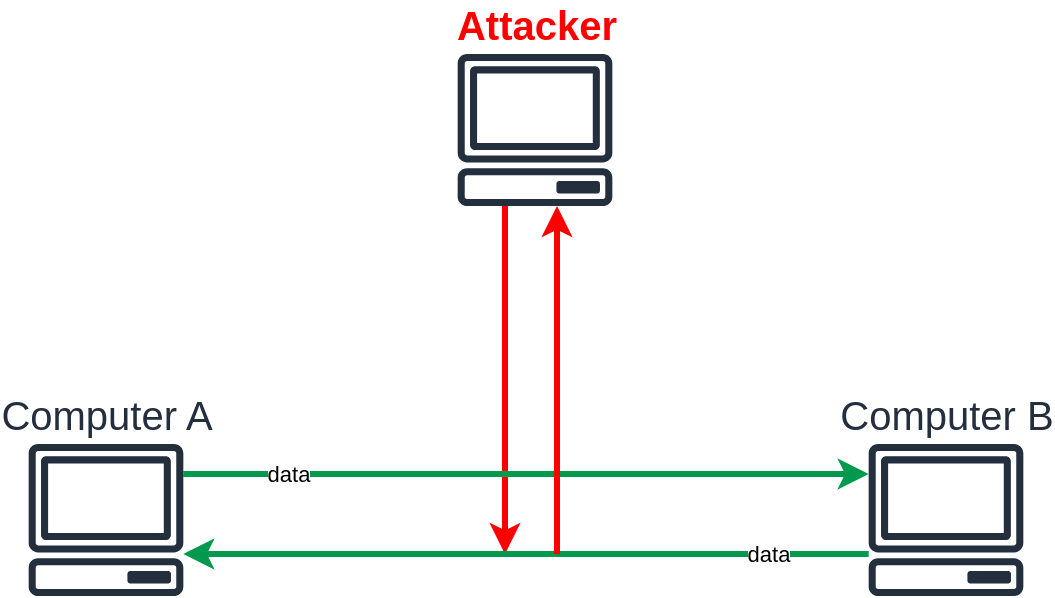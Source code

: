 <mxfile version="21.5.1" type="device">
  <diagram name="Page-1" id="9uodVBw46uwe-olfM1Yn">
    <mxGraphModel dx="1084" dy="1184" grid="1" gridSize="10" guides="1" tooltips="1" connect="1" arrows="1" fold="1" page="1" pageScale="1" pageWidth="827" pageHeight="1169" math="0" shadow="0">
      <root>
        <mxCell id="0" />
        <mxCell id="1" parent="0" />
        <mxCell id="CyXUGZc75xwbRx9VXkU0-19" style="edgeStyle=orthogonalEdgeStyle;rounded=0;orthogonalLoop=1;jettySize=auto;html=1;strokeWidth=3;strokeColor=#FF0000;" edge="1" parent="1">
          <mxGeometry relative="1" as="geometry">
            <mxPoint x="398.5" y="410" as="targetPoint" />
            <mxPoint x="398.5" y="236" as="sourcePoint" />
          </mxGeometry>
        </mxCell>
        <mxCell id="CyXUGZc75xwbRx9VXkU0-2" value="Attacker" style="sketch=0;outlineConnect=0;fontColor=#FF0000;gradientColor=none;fillColor=#232F3D;strokeColor=none;dashed=0;verticalLabelPosition=top;verticalAlign=bottom;align=center;html=1;fontSize=20;fontStyle=1;aspect=fixed;pointerEvents=1;shape=mxgraph.aws4.client;labelPosition=center;" vertex="1" parent="1">
          <mxGeometry x="374.5" y="160" width="78" height="76" as="geometry" />
        </mxCell>
        <mxCell id="CyXUGZc75xwbRx9VXkU0-18" value="data" style="edgeStyle=orthogonalEdgeStyle;rounded=0;orthogonalLoop=1;jettySize=auto;html=1;strokeColor=#00994D;strokeWidth=3;" edge="1" parent="1" source="CyXUGZc75xwbRx9VXkU0-12" target="CyXUGZc75xwbRx9VXkU0-16">
          <mxGeometry x="-0.706" relative="1" as="geometry">
            <Array as="points">
              <mxPoint x="410" y="410" />
              <mxPoint x="410" y="410" />
            </Array>
            <mxPoint as="offset" />
          </mxGeometry>
        </mxCell>
        <mxCell id="CyXUGZc75xwbRx9VXkU0-12" value="Computer B" style="sketch=0;outlineConnect=0;fontColor=#232F3E;gradientColor=none;fillColor=#232F3D;strokeColor=none;dashed=0;verticalLabelPosition=top;verticalAlign=bottom;align=center;html=1;fontSize=20;fontStyle=0;aspect=fixed;pointerEvents=1;shape=mxgraph.aws4.client;labelPosition=center;" vertex="1" parent="1">
          <mxGeometry x="580" y="355" width="78" height="76" as="geometry" />
        </mxCell>
        <mxCell id="CyXUGZc75xwbRx9VXkU0-17" value="data" style="edgeStyle=orthogonalEdgeStyle;rounded=0;orthogonalLoop=1;jettySize=auto;html=1;strokeColor=#00994D;strokeWidth=3;" edge="1" parent="1" source="CyXUGZc75xwbRx9VXkU0-16" target="CyXUGZc75xwbRx9VXkU0-12">
          <mxGeometry x="-0.695" relative="1" as="geometry">
            <Array as="points">
              <mxPoint x="410" y="370" />
              <mxPoint x="410" y="370" />
            </Array>
            <mxPoint as="offset" />
          </mxGeometry>
        </mxCell>
        <mxCell id="CyXUGZc75xwbRx9VXkU0-16" value="Computer A" style="sketch=0;outlineConnect=0;fontColor=#232F3E;gradientColor=none;fillColor=#232F3D;strokeColor=none;dashed=0;verticalLabelPosition=top;verticalAlign=bottom;align=center;html=1;fontSize=20;fontStyle=0;aspect=fixed;pointerEvents=1;shape=mxgraph.aws4.client;labelPosition=center;" vertex="1" parent="1">
          <mxGeometry x="160" y="355" width="78" height="76" as="geometry" />
        </mxCell>
        <mxCell id="CyXUGZc75xwbRx9VXkU0-21" style="edgeStyle=orthogonalEdgeStyle;rounded=0;orthogonalLoop=1;jettySize=auto;html=1;strokeWidth=3;strokeColor=#FF0000;" edge="1" parent="1">
          <mxGeometry relative="1" as="geometry">
            <mxPoint x="424.5" y="236" as="targetPoint" />
            <mxPoint x="424.5" y="410" as="sourcePoint" />
          </mxGeometry>
        </mxCell>
      </root>
    </mxGraphModel>
  </diagram>
</mxfile>
